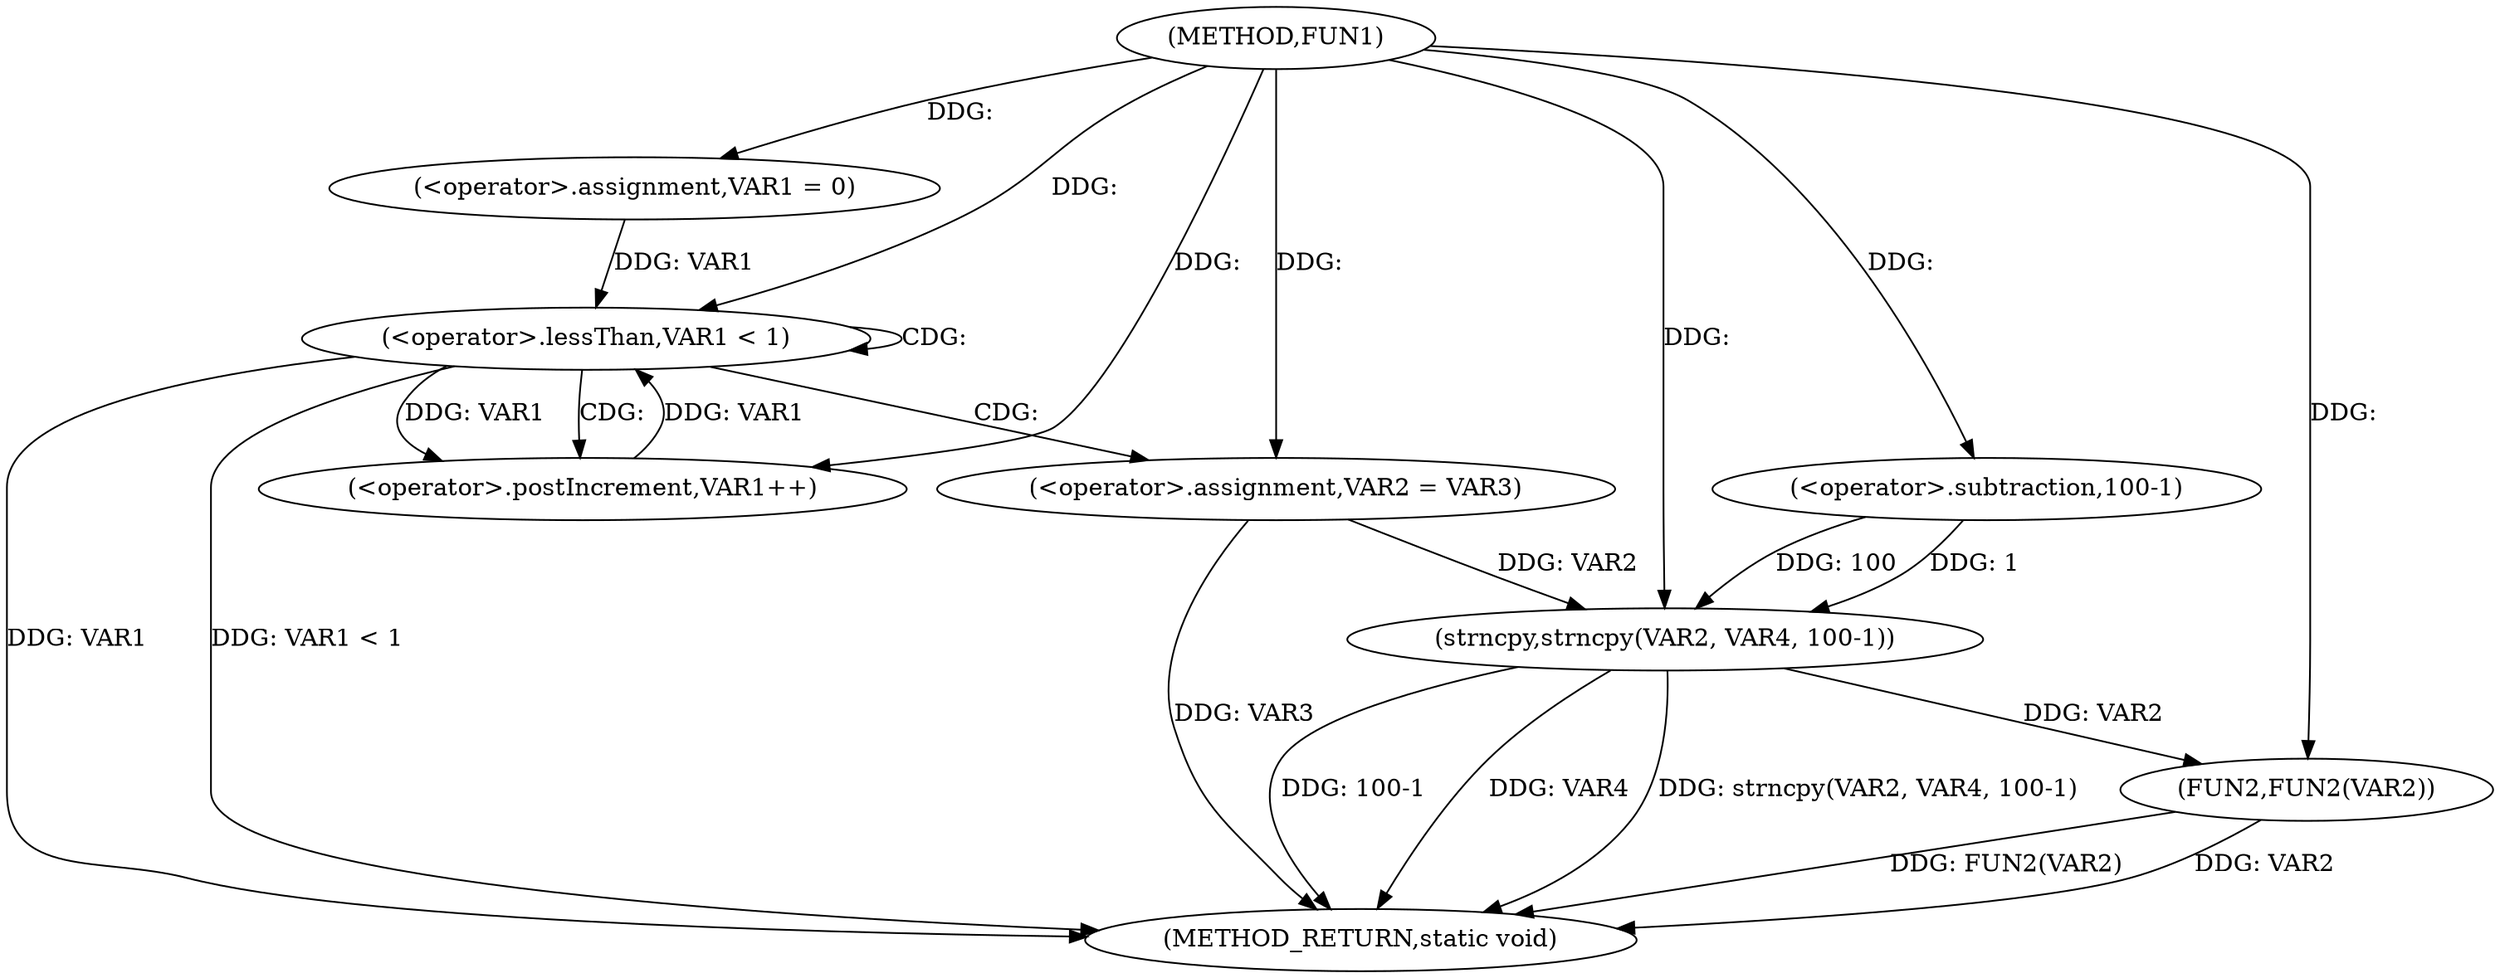digraph FUN1 {  
"1000100" [label = "(METHOD,FUN1)" ]
"1000128" [label = "(METHOD_RETURN,static void)" ]
"1000106" [label = "(<operator>.assignment,VAR1 = 0)" ]
"1000109" [label = "(<operator>.lessThan,VAR1 < 1)" ]
"1000112" [label = "(<operator>.postIncrement,VAR1++)" ]
"1000115" [label = "(<operator>.assignment,VAR2 = VAR3)" ]
"1000120" [label = "(strncpy,strncpy(VAR2, VAR4, 100-1))" ]
"1000123" [label = "(<operator>.subtraction,100-1)" ]
"1000126" [label = "(FUN2,FUN2(VAR2))" ]
  "1000115" -> "1000128"  [ label = "DDG: VAR3"] 
  "1000126" -> "1000128"  [ label = "DDG: FUN2(VAR2)"] 
  "1000120" -> "1000128"  [ label = "DDG: 100-1"] 
  "1000126" -> "1000128"  [ label = "DDG: VAR2"] 
  "1000120" -> "1000128"  [ label = "DDG: VAR4"] 
  "1000109" -> "1000128"  [ label = "DDG: VAR1"] 
  "1000120" -> "1000128"  [ label = "DDG: strncpy(VAR2, VAR4, 100-1)"] 
  "1000109" -> "1000128"  [ label = "DDG: VAR1 < 1"] 
  "1000100" -> "1000106"  [ label = "DDG: "] 
  "1000106" -> "1000109"  [ label = "DDG: VAR1"] 
  "1000112" -> "1000109"  [ label = "DDG: VAR1"] 
  "1000100" -> "1000109"  [ label = "DDG: "] 
  "1000109" -> "1000112"  [ label = "DDG: VAR1"] 
  "1000100" -> "1000112"  [ label = "DDG: "] 
  "1000100" -> "1000115"  [ label = "DDG: "] 
  "1000115" -> "1000120"  [ label = "DDG: VAR2"] 
  "1000100" -> "1000120"  [ label = "DDG: "] 
  "1000123" -> "1000120"  [ label = "DDG: 100"] 
  "1000123" -> "1000120"  [ label = "DDG: 1"] 
  "1000100" -> "1000123"  [ label = "DDG: "] 
  "1000120" -> "1000126"  [ label = "DDG: VAR2"] 
  "1000100" -> "1000126"  [ label = "DDG: "] 
  "1000109" -> "1000109"  [ label = "CDG: "] 
  "1000109" -> "1000112"  [ label = "CDG: "] 
  "1000109" -> "1000115"  [ label = "CDG: "] 
}
